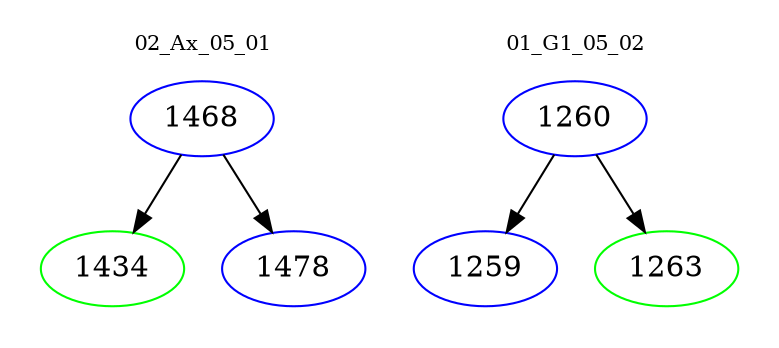 digraph{
subgraph cluster_0 {
color = white
label = "02_Ax_05_01";
fontsize=10;
T0_1468 [label="1468", color="blue"]
T0_1468 -> T0_1434 [color="black"]
T0_1434 [label="1434", color="green"]
T0_1468 -> T0_1478 [color="black"]
T0_1478 [label="1478", color="blue"]
}
subgraph cluster_1 {
color = white
label = "01_G1_05_02";
fontsize=10;
T1_1260 [label="1260", color="blue"]
T1_1260 -> T1_1259 [color="black"]
T1_1259 [label="1259", color="blue"]
T1_1260 -> T1_1263 [color="black"]
T1_1263 [label="1263", color="green"]
}
}

